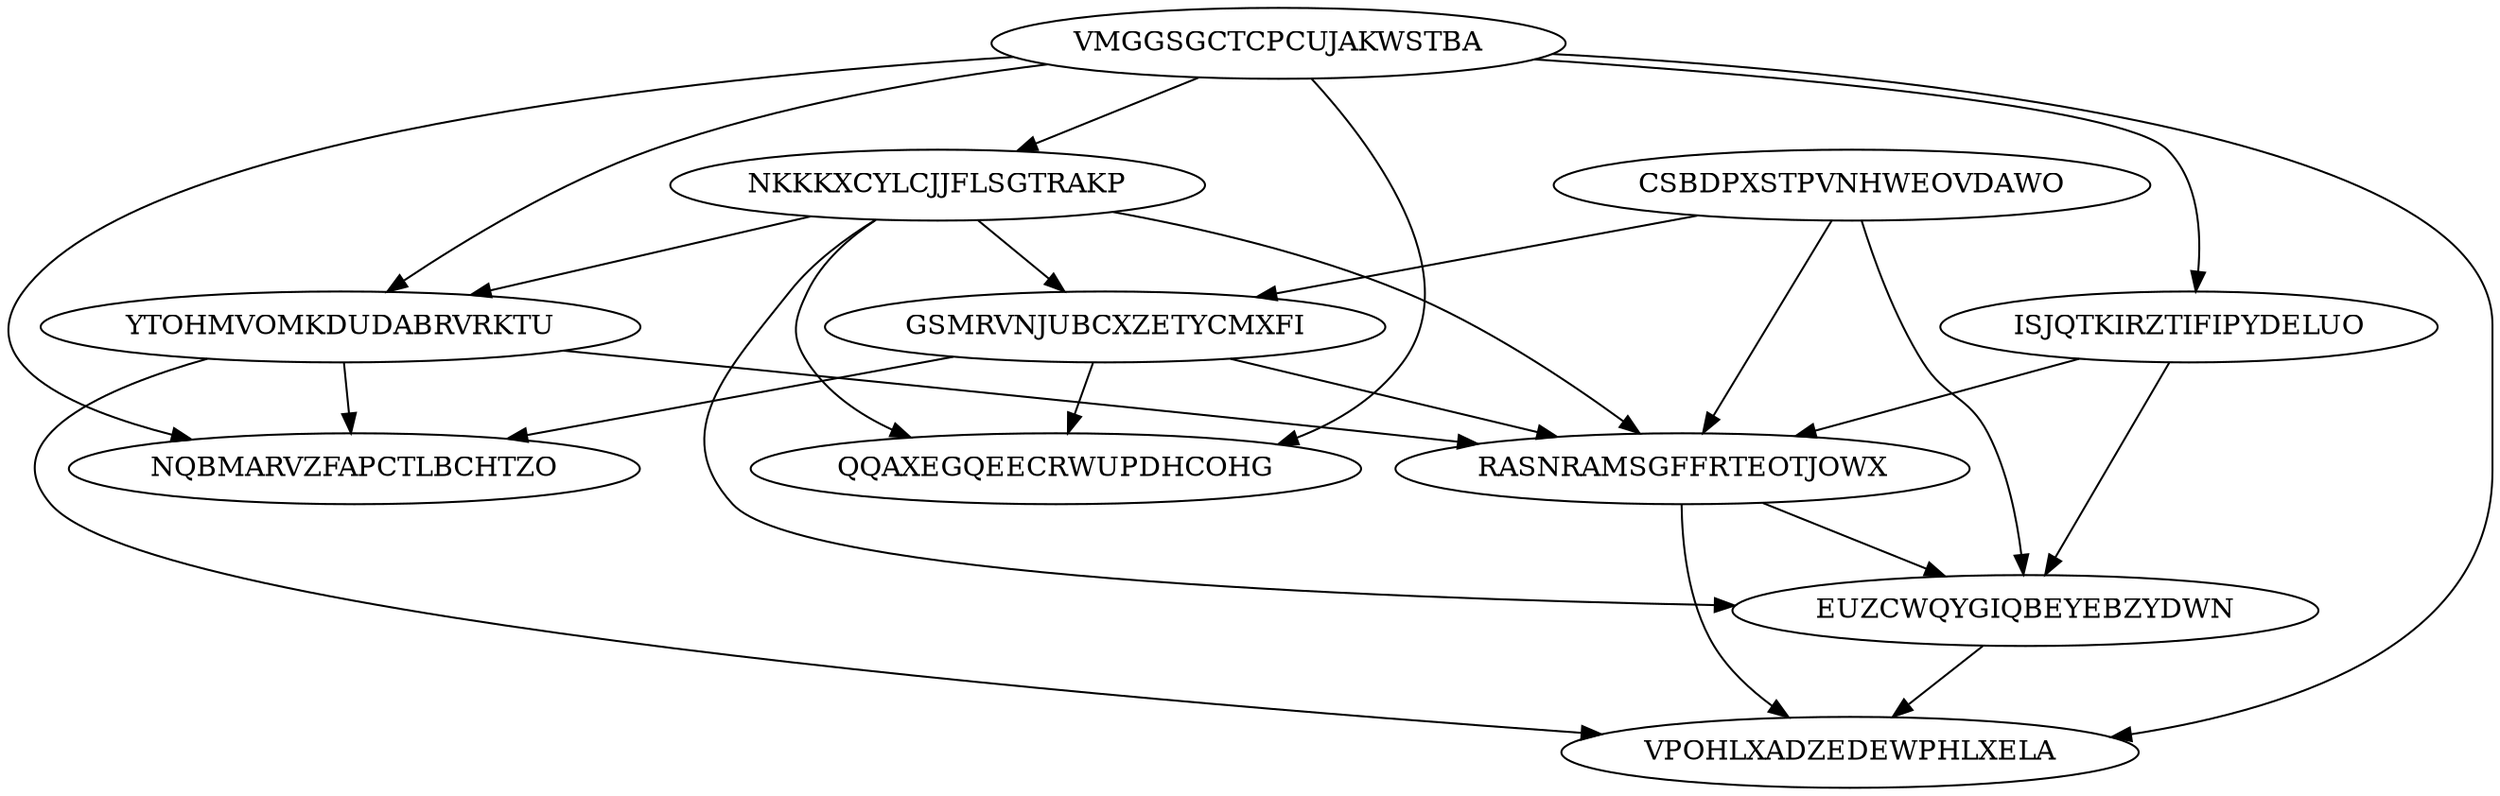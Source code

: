 digraph "N11M25" {
	VMGGSGCTCPCUJAKWSTBA			[Weight=16, Start=0, Processor=1];
	NKKKXCYLCJJFLSGTRAKP			[Weight=18, Start=16, Processor=1];
	ISJQTKIRZTIFIPYDELUO			[Weight=20, Start=31, Processor=2];
	CSBDPXSTPVNHWEOVDAWO			[Weight=11, Start=0, Processor=2];
	GSMRVNJUBCXZETYCMXFI			[Weight=14, Start=51, Processor=2];
	YTOHMVOMKDUDABRVRKTU			[Weight=11, Start=34, Processor=1];
	QQAXEGQEECRWUPDHCOHG			[Weight=11, Start=76, Processor=1];
	RASNRAMSGFFRTEOTJOWX			[Weight=13, Start=65, Processor=2];
	EUZCWQYGIQBEYEBZYDWN			[Weight=16, Start=78, Processor=2];
	NQBMARVZFAPCTLBCHTZO			[Weight=14, Start=80, Processor=3];
	VPOHLXADZEDEWPHLXELA			[Weight=16, Start=94, Processor=2];
	VMGGSGCTCPCUJAKWSTBA -> ISJQTKIRZTIFIPYDELUO		[Weight=15];
	NKKKXCYLCJJFLSGTRAKP -> GSMRVNJUBCXZETYCMXFI		[Weight=17];
	NKKKXCYLCJJFLSGTRAKP -> EUZCWQYGIQBEYEBZYDWN		[Weight=19];
	NKKKXCYLCJJFLSGTRAKP -> RASNRAMSGFFRTEOTJOWX		[Weight=18];
	GSMRVNJUBCXZETYCMXFI -> RASNRAMSGFFRTEOTJOWX		[Weight=19];
	NKKKXCYLCJJFLSGTRAKP -> YTOHMVOMKDUDABRVRKTU		[Weight=15];
	NKKKXCYLCJJFLSGTRAKP -> QQAXEGQEECRWUPDHCOHG		[Weight=20];
	VMGGSGCTCPCUJAKWSTBA -> YTOHMVOMKDUDABRVRKTU		[Weight=12];
	GSMRVNJUBCXZETYCMXFI -> NQBMARVZFAPCTLBCHTZO		[Weight=15];
	VMGGSGCTCPCUJAKWSTBA -> QQAXEGQEECRWUPDHCOHG		[Weight=19];
	YTOHMVOMKDUDABRVRKTU -> VPOHLXADZEDEWPHLXELA		[Weight=12];
	CSBDPXSTPVNHWEOVDAWO -> GSMRVNJUBCXZETYCMXFI		[Weight=13];
	VMGGSGCTCPCUJAKWSTBA -> NQBMARVZFAPCTLBCHTZO		[Weight=17];
	EUZCWQYGIQBEYEBZYDWN -> VPOHLXADZEDEWPHLXELA		[Weight=10];
	YTOHMVOMKDUDABRVRKTU -> NQBMARVZFAPCTLBCHTZO		[Weight=16];
	ISJQTKIRZTIFIPYDELUO -> RASNRAMSGFFRTEOTJOWX		[Weight=20];
	YTOHMVOMKDUDABRVRKTU -> RASNRAMSGFFRTEOTJOWX		[Weight=14];
	CSBDPXSTPVNHWEOVDAWO -> EUZCWQYGIQBEYEBZYDWN		[Weight=13];
	VMGGSGCTCPCUJAKWSTBA -> NKKKXCYLCJJFLSGTRAKP		[Weight=20];
	ISJQTKIRZTIFIPYDELUO -> EUZCWQYGIQBEYEBZYDWN		[Weight=10];
	RASNRAMSGFFRTEOTJOWX -> EUZCWQYGIQBEYEBZYDWN		[Weight=13];
	RASNRAMSGFFRTEOTJOWX -> VPOHLXADZEDEWPHLXELA		[Weight=18];
	CSBDPXSTPVNHWEOVDAWO -> RASNRAMSGFFRTEOTJOWX		[Weight=14];
	VMGGSGCTCPCUJAKWSTBA -> VPOHLXADZEDEWPHLXELA		[Weight=12];
	GSMRVNJUBCXZETYCMXFI -> QQAXEGQEECRWUPDHCOHG		[Weight=11];
}
